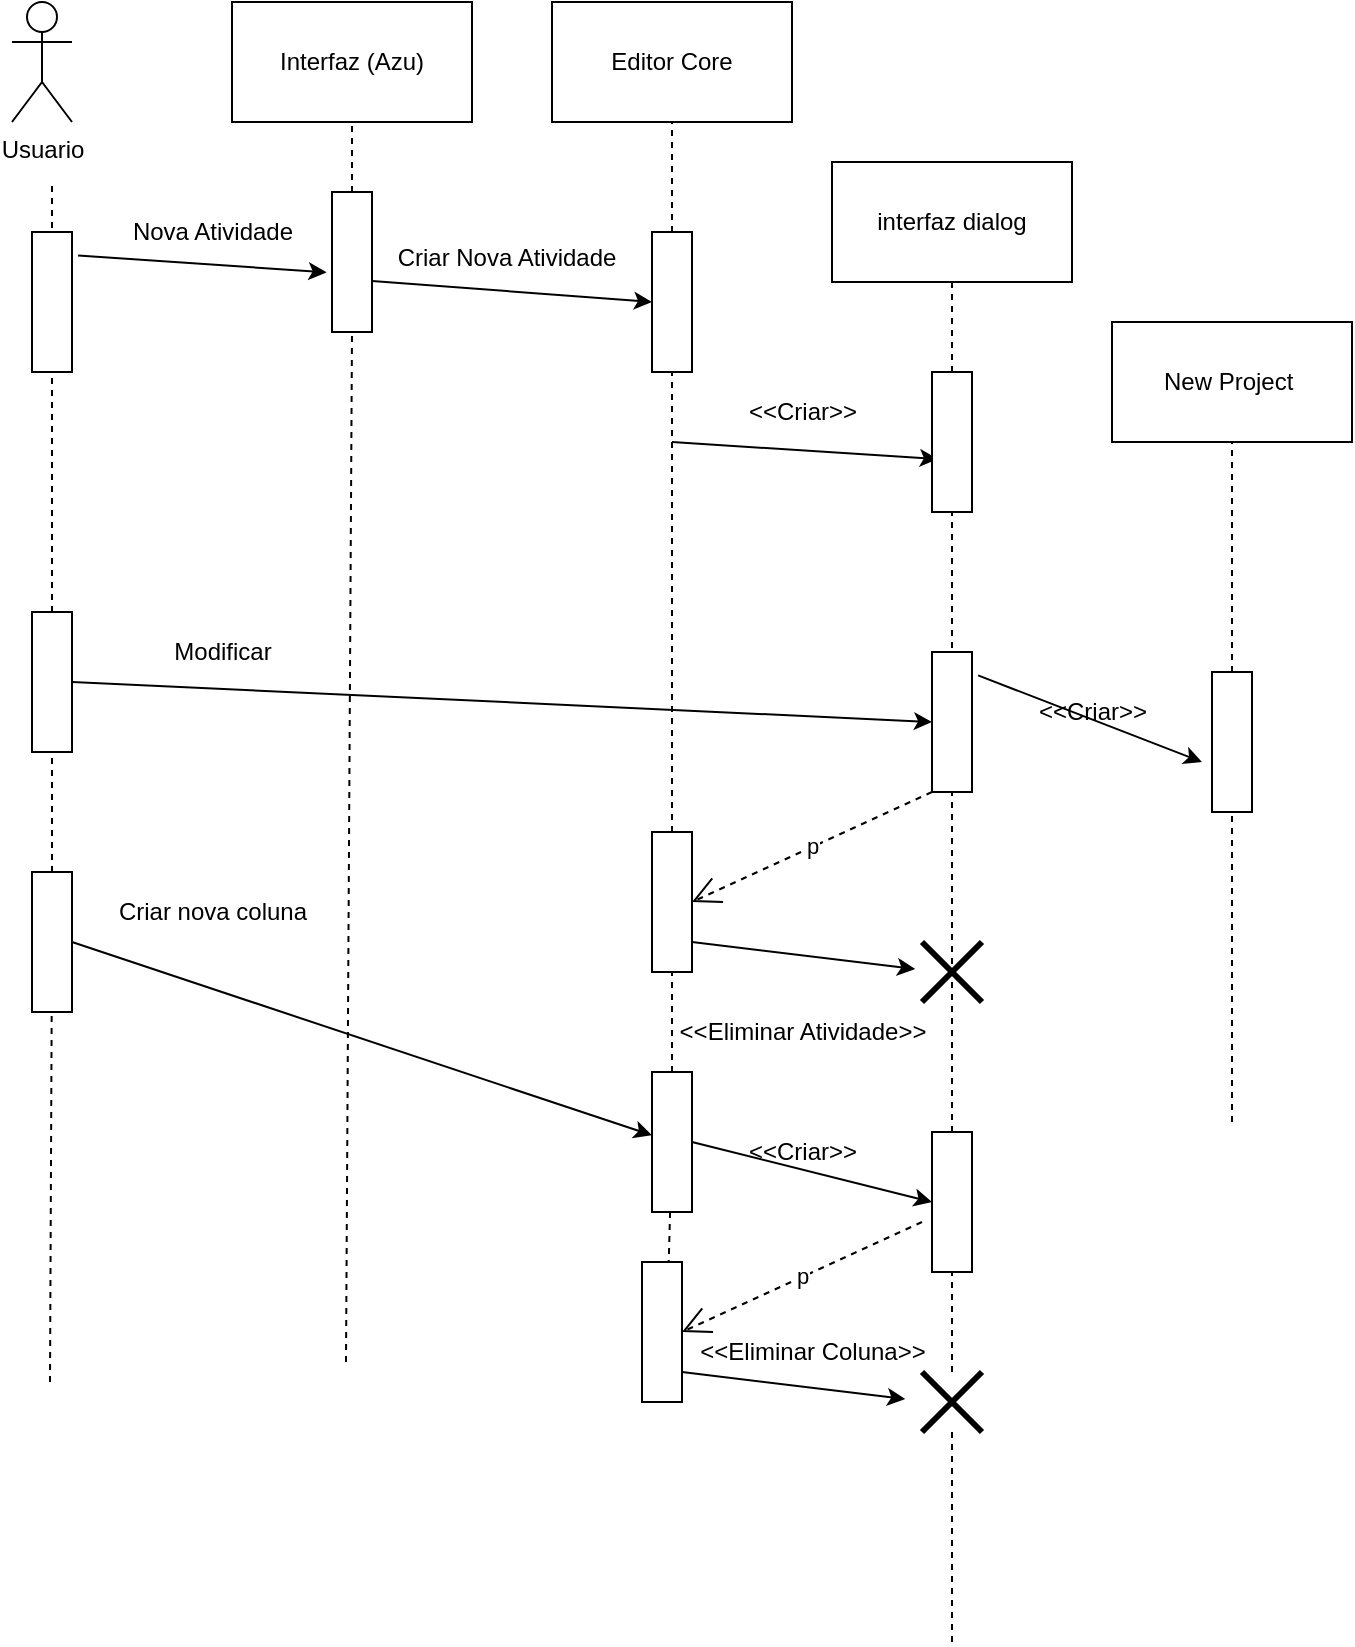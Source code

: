 <mxfile version="21.6.7" type="github">
  <diagram name="Page-1" id="2YBvvXClWsGukQMizWep">
    <mxGraphModel dx="1120" dy="522" grid="1" gridSize="10" guides="1" tooltips="1" connect="1" arrows="1" fold="1" page="1" pageScale="1" pageWidth="850" pageHeight="1100" math="0" shadow="0">
      <root>
        <mxCell id="0" />
        <mxCell id="1" parent="0" />
        <mxCell id="lIjqSCZZXQOpKgnv88Nd-1" value="Usuario" style="shape=umlActor;verticalLabelPosition=bottom;verticalAlign=top;html=1;outlineConnect=0;" vertex="1" parent="1">
          <mxGeometry x="50" y="70" width="30" height="60" as="geometry" />
        </mxCell>
        <mxCell id="lIjqSCZZXQOpKgnv88Nd-2" value="Interfaz (Azu)" style="rounded=0;whiteSpace=wrap;html=1;" vertex="1" parent="1">
          <mxGeometry x="160" y="70" width="120" height="60" as="geometry" />
        </mxCell>
        <mxCell id="lIjqSCZZXQOpKgnv88Nd-3" value="Editor Core" style="rounded=0;whiteSpace=wrap;html=1;" vertex="1" parent="1">
          <mxGeometry x="320" y="70" width="120" height="60" as="geometry" />
        </mxCell>
        <mxCell id="lIjqSCZZXQOpKgnv88Nd-4" value="" style="endArrow=none;dashed=1;html=1;rounded=0;" edge="1" parent="1" source="lIjqSCZZXQOpKgnv88Nd-8">
          <mxGeometry width="50" height="50" relative="1" as="geometry">
            <mxPoint x="70" y="410" as="sourcePoint" />
            <mxPoint x="70" y="160" as="targetPoint" />
          </mxGeometry>
        </mxCell>
        <mxCell id="lIjqSCZZXQOpKgnv88Nd-5" value="" style="endArrow=none;dashed=1;html=1;rounded=0;entryX=0.5;entryY=1;entryDx=0;entryDy=0;" edge="1" parent="1" source="lIjqSCZZXQOpKgnv88Nd-11" target="lIjqSCZZXQOpKgnv88Nd-2">
          <mxGeometry width="50" height="50" relative="1" as="geometry">
            <mxPoint x="219.23" y="410" as="sourcePoint" />
            <mxPoint x="219.23" y="160" as="targetPoint" />
          </mxGeometry>
        </mxCell>
        <mxCell id="lIjqSCZZXQOpKgnv88Nd-6" value="" style="endArrow=none;dashed=1;html=1;rounded=0;entryX=0.5;entryY=1;entryDx=0;entryDy=0;" edge="1" parent="1" source="lIjqSCZZXQOpKgnv88Nd-14" target="lIjqSCZZXQOpKgnv88Nd-3">
          <mxGeometry width="50" height="50" relative="1" as="geometry">
            <mxPoint x="379.23" y="400" as="sourcePoint" />
            <mxPoint x="379.23" y="150" as="targetPoint" />
          </mxGeometry>
        </mxCell>
        <mxCell id="lIjqSCZZXQOpKgnv88Nd-9" value="" style="endArrow=none;dashed=1;html=1;rounded=0;" edge="1" parent="1" source="lIjqSCZZXQOpKgnv88Nd-45" target="lIjqSCZZXQOpKgnv88Nd-8">
          <mxGeometry width="50" height="50" relative="1" as="geometry">
            <mxPoint x="69" y="760" as="sourcePoint" />
            <mxPoint x="70" y="160" as="targetPoint" />
          </mxGeometry>
        </mxCell>
        <mxCell id="lIjqSCZZXQOpKgnv88Nd-8" value="" style="rounded=0;whiteSpace=wrap;html=1;rotation=90;" vertex="1" parent="1">
          <mxGeometry x="35" y="400" width="70" height="20" as="geometry" />
        </mxCell>
        <mxCell id="lIjqSCZZXQOpKgnv88Nd-10" value="" style="rounded=0;whiteSpace=wrap;html=1;rotation=90;" vertex="1" parent="1">
          <mxGeometry x="35" y="210" width="70" height="20" as="geometry" />
        </mxCell>
        <mxCell id="lIjqSCZZXQOpKgnv88Nd-13" value="" style="endArrow=none;dashed=1;html=1;rounded=0;entryX=1;entryY=0.5;entryDx=0;entryDy=0;" edge="1" parent="1" target="lIjqSCZZXQOpKgnv88Nd-11">
          <mxGeometry width="50" height="50" relative="1" as="geometry">
            <mxPoint x="217" y="750" as="sourcePoint" />
            <mxPoint x="220" y="130" as="targetPoint" />
          </mxGeometry>
        </mxCell>
        <mxCell id="lIjqSCZZXQOpKgnv88Nd-11" value="" style="rounded=0;whiteSpace=wrap;html=1;rotation=90;" vertex="1" parent="1">
          <mxGeometry x="185" y="190" width="70" height="20" as="geometry" />
        </mxCell>
        <mxCell id="lIjqSCZZXQOpKgnv88Nd-15" value="" style="endArrow=none;dashed=1;html=1;rounded=0;" edge="1" parent="1" source="lIjqSCZZXQOpKgnv88Nd-28" target="lIjqSCZZXQOpKgnv88Nd-14">
          <mxGeometry width="50" height="50" relative="1" as="geometry">
            <mxPoint x="377" y="750" as="sourcePoint" />
            <mxPoint x="380" y="130" as="targetPoint" />
          </mxGeometry>
        </mxCell>
        <mxCell id="lIjqSCZZXQOpKgnv88Nd-14" value="" style="rounded=0;whiteSpace=wrap;html=1;rotation=90;" vertex="1" parent="1">
          <mxGeometry x="345" y="210" width="70" height="20" as="geometry" />
        </mxCell>
        <mxCell id="lIjqSCZZXQOpKgnv88Nd-16" value="" style="endArrow=classic;html=1;rounded=0;exitX=0.167;exitY=-0.152;exitDx=0;exitDy=0;exitPerimeter=0;entryX=0.574;entryY=1.136;entryDx=0;entryDy=0;entryPerimeter=0;" edge="1" parent="1" source="lIjqSCZZXQOpKgnv88Nd-10" target="lIjqSCZZXQOpKgnv88Nd-11">
          <mxGeometry width="50" height="50" relative="1" as="geometry">
            <mxPoint x="170" y="250" as="sourcePoint" />
            <mxPoint x="220" y="200" as="targetPoint" />
          </mxGeometry>
        </mxCell>
        <mxCell id="lIjqSCZZXQOpKgnv88Nd-17" value="Nova Atividade" style="text;html=1;align=center;verticalAlign=middle;resizable=0;points=[];autosize=1;strokeColor=none;fillColor=none;" vertex="1" parent="1">
          <mxGeometry x="100" y="170" width="100" height="30" as="geometry" />
        </mxCell>
        <mxCell id="lIjqSCZZXQOpKgnv88Nd-18" value="" style="endArrow=classic;html=1;rounded=0;exitX=0.167;exitY=-0.152;exitDx=0;exitDy=0;exitPerimeter=0;entryX=0.5;entryY=1;entryDx=0;entryDy=0;" edge="1" parent="1" target="lIjqSCZZXQOpKgnv88Nd-14">
          <mxGeometry width="50" height="50" relative="1" as="geometry">
            <mxPoint x="230" y="209.5" as="sourcePoint" />
            <mxPoint x="354" y="217.5" as="targetPoint" />
          </mxGeometry>
        </mxCell>
        <mxCell id="lIjqSCZZXQOpKgnv88Nd-19" value="Criar Nova Atividade" style="text;html=1;align=center;verticalAlign=middle;resizable=0;points=[];autosize=1;strokeColor=none;fillColor=none;" vertex="1" parent="1">
          <mxGeometry x="232" y="182.5" width="130" height="30" as="geometry" />
        </mxCell>
        <mxCell id="lIjqSCZZXQOpKgnv88Nd-20" value="" style="endArrow=none;dashed=1;html=1;rounded=0;entryX=0.5;entryY=1;entryDx=0;entryDy=0;" edge="1" source="lIjqSCZZXQOpKgnv88Nd-39" target="lIjqSCZZXQOpKgnv88Nd-22" parent="1">
          <mxGeometry width="50" height="50" relative="1" as="geometry">
            <mxPoint x="660" y="630" as="sourcePoint" />
            <mxPoint x="509.23" y="220" as="targetPoint" />
          </mxGeometry>
        </mxCell>
        <mxCell id="lIjqSCZZXQOpKgnv88Nd-22" value="New Project&amp;nbsp;" style="rounded=0;whiteSpace=wrap;html=1;" vertex="1" parent="1">
          <mxGeometry x="600" y="230" width="120" height="60" as="geometry" />
        </mxCell>
        <mxCell id="lIjqSCZZXQOpKgnv88Nd-23" value="" style="endArrow=classic;html=1;rounded=0;exitX=0.167;exitY=-0.152;exitDx=0;exitDy=0;exitPerimeter=0;entryX=0.622;entryY=0.853;entryDx=0;entryDy=0;entryPerimeter=0;" edge="1" parent="1" target="lIjqSCZZXQOpKgnv88Nd-21">
          <mxGeometry width="50" height="50" relative="1" as="geometry">
            <mxPoint x="380" y="290" as="sourcePoint" />
            <mxPoint x="500" y="300" as="targetPoint" />
          </mxGeometry>
        </mxCell>
        <mxCell id="lIjqSCZZXQOpKgnv88Nd-24" value="&amp;lt;&amp;lt;Criar&amp;gt;&amp;gt;" style="text;html=1;align=center;verticalAlign=middle;resizable=0;points=[];autosize=1;strokeColor=none;fillColor=none;" vertex="1" parent="1">
          <mxGeometry x="405" y="260" width="80" height="30" as="geometry" />
        </mxCell>
        <mxCell id="lIjqSCZZXQOpKgnv88Nd-26" value="" style="endArrow=none;dashed=1;html=1;rounded=0;entryX=1;entryY=0.5;entryDx=0;entryDy=0;" edge="1" parent="1" source="lIjqSCZZXQOpKgnv88Nd-61" target="lIjqSCZZXQOpKgnv88Nd-25">
          <mxGeometry width="50" height="50" relative="1" as="geometry">
            <mxPoint x="519" y="910" as="sourcePoint" />
            <mxPoint x="510" y="200" as="targetPoint" />
          </mxGeometry>
        </mxCell>
        <mxCell id="lIjqSCZZXQOpKgnv88Nd-27" value="" style="endArrow=classic;html=1;rounded=0;exitX=0.5;exitY=0;exitDx=0;exitDy=0;entryX=0.5;entryY=1;entryDx=0;entryDy=0;" edge="1" parent="1" source="lIjqSCZZXQOpKgnv88Nd-8" target="lIjqSCZZXQOpKgnv88Nd-25">
          <mxGeometry width="50" height="50" relative="1" as="geometry">
            <mxPoint x="390" y="300" as="sourcePoint" />
            <mxPoint x="510" y="310" as="targetPoint" />
          </mxGeometry>
        </mxCell>
        <mxCell id="lIjqSCZZXQOpKgnv88Nd-29" value="" style="endArrow=none;dashed=1;html=1;rounded=0;" edge="1" parent="1" source="lIjqSCZZXQOpKgnv88Nd-48" target="lIjqSCZZXQOpKgnv88Nd-28">
          <mxGeometry width="50" height="50" relative="1" as="geometry">
            <mxPoint x="377" y="750" as="sourcePoint" />
            <mxPoint x="380" y="255" as="targetPoint" />
          </mxGeometry>
        </mxCell>
        <mxCell id="lIjqSCZZXQOpKgnv88Nd-28" value="" style="rounded=0;whiteSpace=wrap;html=1;rotation=90;" vertex="1" parent="1">
          <mxGeometry x="345" y="510" width="70" height="20" as="geometry" />
        </mxCell>
        <mxCell id="lIjqSCZZXQOpKgnv88Nd-30" value="p" style="endArrow=open;endSize=12;dashed=1;html=1;rounded=0;exitX=1;exitY=1;exitDx=0;exitDy=0;" edge="1" parent="1" source="lIjqSCZZXQOpKgnv88Nd-25">
          <mxGeometry width="160" relative="1" as="geometry">
            <mxPoint x="320" y="590" as="sourcePoint" />
            <mxPoint x="390" y="520" as="targetPoint" />
          </mxGeometry>
        </mxCell>
        <mxCell id="lIjqSCZZXQOpKgnv88Nd-31" value="" style="endArrow=classic;html=1;rounded=0;exitX=0.5;exitY=0;exitDx=0;exitDy=0;entryX=0.408;entryY=0.919;entryDx=0;entryDy=0;entryPerimeter=0;" edge="1" parent="1">
          <mxGeometry width="50" height="50" relative="1" as="geometry">
            <mxPoint x="390" y="540" as="sourcePoint" />
            <mxPoint x="501.62" y="553.56" as="targetPoint" />
          </mxGeometry>
        </mxCell>
        <mxCell id="lIjqSCZZXQOpKgnv88Nd-35" value="" style="shape=umlDestroy;whiteSpace=wrap;html=1;strokeWidth=3;targetShapes=umlLifeline;" vertex="1" parent="1">
          <mxGeometry x="505" y="540" width="30" height="30" as="geometry" />
        </mxCell>
        <mxCell id="lIjqSCZZXQOpKgnv88Nd-36" value="&amp;lt;&amp;lt;Eliminar Atividade&amp;gt;&amp;gt;" style="text;html=1;align=center;verticalAlign=middle;resizable=0;points=[];autosize=1;strokeColor=none;fillColor=none;" vertex="1" parent="1">
          <mxGeometry x="370" y="570" width="150" height="30" as="geometry" />
        </mxCell>
        <mxCell id="lIjqSCZZXQOpKgnv88Nd-37" value="interfaz dialog&lt;br&gt;" style="rounded=0;whiteSpace=wrap;html=1;" vertex="1" parent="1">
          <mxGeometry x="460" y="150" width="120" height="60" as="geometry" />
        </mxCell>
        <mxCell id="lIjqSCZZXQOpKgnv88Nd-38" value="" style="endArrow=none;dashed=1;html=1;rounded=0;entryX=0.5;entryY=1;entryDx=0;entryDy=0;" edge="1" target="lIjqSCZZXQOpKgnv88Nd-37" parent="1" source="lIjqSCZZXQOpKgnv88Nd-21">
          <mxGeometry width="50" height="50" relative="1" as="geometry">
            <mxPoint x="520" y="405" as="sourcePoint" />
            <mxPoint x="519.23" y="230" as="targetPoint" />
            <Array as="points" />
          </mxGeometry>
        </mxCell>
        <mxCell id="lIjqSCZZXQOpKgnv88Nd-41" value="" style="endArrow=none;dashed=1;html=1;rounded=0;entryX=1;entryY=0.5;entryDx=0;entryDy=0;" edge="1" parent="1" target="lIjqSCZZXQOpKgnv88Nd-39">
          <mxGeometry width="50" height="50" relative="1" as="geometry">
            <mxPoint x="660" y="630" as="sourcePoint" />
            <mxPoint x="660" y="290" as="targetPoint" />
          </mxGeometry>
        </mxCell>
        <mxCell id="lIjqSCZZXQOpKgnv88Nd-39" value="" style="rounded=0;whiteSpace=wrap;html=1;rotation=90;" vertex="1" parent="1">
          <mxGeometry x="625" y="430" width="70" height="20" as="geometry" />
        </mxCell>
        <mxCell id="lIjqSCZZXQOpKgnv88Nd-42" value="&amp;lt;&amp;lt;Criar&amp;gt;&amp;gt;" style="text;html=1;align=center;verticalAlign=middle;resizable=0;points=[];autosize=1;strokeColor=none;fillColor=none;" vertex="1" parent="1">
          <mxGeometry x="550" y="410" width="80" height="30" as="geometry" />
        </mxCell>
        <mxCell id="lIjqSCZZXQOpKgnv88Nd-43" value="" style="endArrow=classic;html=1;rounded=0;exitX=0.167;exitY=-0.152;exitDx=0;exitDy=0;exitPerimeter=0;" edge="1" parent="1" source="lIjqSCZZXQOpKgnv88Nd-25">
          <mxGeometry width="50" height="50" relative="1" as="geometry">
            <mxPoint x="525" y="440" as="sourcePoint" />
            <mxPoint x="645" y="450" as="targetPoint" />
          </mxGeometry>
        </mxCell>
        <mxCell id="lIjqSCZZXQOpKgnv88Nd-44" value="Modificar" style="text;html=1;align=center;verticalAlign=middle;resizable=0;points=[];autosize=1;strokeColor=none;fillColor=none;" vertex="1" parent="1">
          <mxGeometry x="120" y="380" width="70" height="30" as="geometry" />
        </mxCell>
        <mxCell id="lIjqSCZZXQOpKgnv88Nd-46" value="" style="endArrow=none;dashed=1;html=1;rounded=0;" edge="1" parent="1" target="lIjqSCZZXQOpKgnv88Nd-45">
          <mxGeometry width="50" height="50" relative="1" as="geometry">
            <mxPoint x="69" y="760" as="sourcePoint" />
            <mxPoint x="70" y="445" as="targetPoint" />
          </mxGeometry>
        </mxCell>
        <mxCell id="lIjqSCZZXQOpKgnv88Nd-45" value="" style="rounded=0;whiteSpace=wrap;html=1;rotation=90;" vertex="1" parent="1">
          <mxGeometry x="35" y="530" width="70" height="20" as="geometry" />
        </mxCell>
        <mxCell id="lIjqSCZZXQOpKgnv88Nd-49" value="" style="endArrow=classic;html=1;rounded=0;exitX=0.5;exitY=0;exitDx=0;exitDy=0;" edge="1" parent="1" source="lIjqSCZZXQOpKgnv88Nd-45" target="lIjqSCZZXQOpKgnv88Nd-48">
          <mxGeometry width="50" height="50" relative="1" as="geometry">
            <mxPoint x="80" y="540" as="sourcePoint" />
            <mxPoint x="220" y="560" as="targetPoint" />
            <Array as="points" />
          </mxGeometry>
        </mxCell>
        <mxCell id="lIjqSCZZXQOpKgnv88Nd-51" value="Criar nova coluna" style="text;html=1;align=center;verticalAlign=middle;resizable=0;points=[];autosize=1;strokeColor=none;fillColor=none;" vertex="1" parent="1">
          <mxGeometry x="90" y="510" width="120" height="30" as="geometry" />
        </mxCell>
        <mxCell id="lIjqSCZZXQOpKgnv88Nd-52" value="" style="endArrow=none;dashed=1;html=1;rounded=0;" edge="1" parent="1" target="lIjqSCZZXQOpKgnv88Nd-48">
          <mxGeometry width="50" height="50" relative="1" as="geometry">
            <mxPoint x="377" y="750" as="sourcePoint" />
            <mxPoint x="380" y="555" as="targetPoint" />
          </mxGeometry>
        </mxCell>
        <mxCell id="lIjqSCZZXQOpKgnv88Nd-48" value="" style="rounded=0;whiteSpace=wrap;html=1;rotation=90;" vertex="1" parent="1">
          <mxGeometry x="345" y="630" width="70" height="20" as="geometry" />
        </mxCell>
        <mxCell id="lIjqSCZZXQOpKgnv88Nd-57" value="&amp;lt;&amp;lt;Criar&amp;gt;&amp;gt;" style="text;html=1;align=center;verticalAlign=middle;resizable=0;points=[];autosize=1;strokeColor=none;fillColor=none;" vertex="1" parent="1">
          <mxGeometry x="405" y="630" width="80" height="30" as="geometry" />
        </mxCell>
        <mxCell id="lIjqSCZZXQOpKgnv88Nd-59" value="" style="endArrow=none;dashed=1;html=1;rounded=0;entryX=0.5;entryY=1;entryDx=0;entryDy=0;" edge="1" parent="1" target="lIjqSCZZXQOpKgnv88Nd-21">
          <mxGeometry width="50" height="50" relative="1" as="geometry">
            <mxPoint x="520" y="405" as="sourcePoint" />
            <mxPoint x="520" y="210" as="targetPoint" />
            <Array as="points">
              <mxPoint x="520" y="300" />
            </Array>
          </mxGeometry>
        </mxCell>
        <mxCell id="lIjqSCZZXQOpKgnv88Nd-21" value="" style="rounded=0;whiteSpace=wrap;html=1;rotation=90;" vertex="1" parent="1">
          <mxGeometry x="485" y="280" width="70" height="20" as="geometry" />
        </mxCell>
        <mxCell id="lIjqSCZZXQOpKgnv88Nd-60" value="" style="endArrow=classic;html=1;rounded=0;exitX=0.167;exitY=-0.152;exitDx=0;exitDy=0;exitPerimeter=0;" edge="1" parent="1" target="lIjqSCZZXQOpKgnv88Nd-25">
          <mxGeometry width="50" height="50" relative="1" as="geometry">
            <mxPoint x="525" y="440" as="sourcePoint" />
            <mxPoint x="645" y="450" as="targetPoint" />
          </mxGeometry>
        </mxCell>
        <mxCell id="lIjqSCZZXQOpKgnv88Nd-25" value="" style="rounded=0;whiteSpace=wrap;html=1;rotation=90;" vertex="1" parent="1">
          <mxGeometry x="485" y="420" width="70" height="20" as="geometry" />
        </mxCell>
        <mxCell id="lIjqSCZZXQOpKgnv88Nd-62" value="" style="endArrow=none;dashed=1;html=1;rounded=0;entryX=1;entryY=0.5;entryDx=0;entryDy=0;" edge="1" parent="1" source="lIjqSCZZXQOpKgnv88Nd-67" target="lIjqSCZZXQOpKgnv88Nd-61">
          <mxGeometry width="50" height="50" relative="1" as="geometry">
            <mxPoint x="519" y="910" as="sourcePoint" />
            <mxPoint x="520" y="465" as="targetPoint" />
          </mxGeometry>
        </mxCell>
        <mxCell id="lIjqSCZZXQOpKgnv88Nd-61" value="" style="rounded=0;whiteSpace=wrap;html=1;rotation=90;" vertex="1" parent="1">
          <mxGeometry x="485" y="660" width="70" height="20" as="geometry" />
        </mxCell>
        <mxCell id="lIjqSCZZXQOpKgnv88Nd-63" value="" style="endArrow=classic;html=1;rounded=0;exitX=0.5;exitY=0;exitDx=0;exitDy=0;entryX=0.5;entryY=1;entryDx=0;entryDy=0;" edge="1" parent="1" target="lIjqSCZZXQOpKgnv88Nd-61">
          <mxGeometry width="50" height="50" relative="1" as="geometry">
            <mxPoint x="390" y="640" as="sourcePoint" />
            <mxPoint x="820" y="660" as="targetPoint" />
          </mxGeometry>
        </mxCell>
        <mxCell id="lIjqSCZZXQOpKgnv88Nd-64" value="p" style="endArrow=open;endSize=12;dashed=1;html=1;rounded=0;exitX=1;exitY=1;exitDx=0;exitDy=0;" edge="1" parent="1">
          <mxGeometry width="160" relative="1" as="geometry">
            <mxPoint x="505" y="680" as="sourcePoint" />
            <mxPoint x="385" y="735" as="targetPoint" />
          </mxGeometry>
        </mxCell>
        <mxCell id="lIjqSCZZXQOpKgnv88Nd-65" value="" style="rounded=0;whiteSpace=wrap;html=1;rotation=90;" vertex="1" parent="1">
          <mxGeometry x="340" y="725" width="70" height="20" as="geometry" />
        </mxCell>
        <mxCell id="lIjqSCZZXQOpKgnv88Nd-66" value="" style="endArrow=classic;html=1;rounded=0;exitX=0.5;exitY=0;exitDx=0;exitDy=0;entryX=0.408;entryY=0.919;entryDx=0;entryDy=0;entryPerimeter=0;" edge="1" parent="1">
          <mxGeometry width="50" height="50" relative="1" as="geometry">
            <mxPoint x="385" y="755" as="sourcePoint" />
            <mxPoint x="496.62" y="768.56" as="targetPoint" />
          </mxGeometry>
        </mxCell>
        <mxCell id="lIjqSCZZXQOpKgnv88Nd-68" value="" style="endArrow=none;dashed=1;html=1;rounded=0;" edge="1" parent="1" target="lIjqSCZZXQOpKgnv88Nd-67">
          <mxGeometry width="50" height="50" relative="1" as="geometry">
            <mxPoint x="520" y="890" as="sourcePoint" />
            <mxPoint x="520" y="790" as="targetPoint" />
          </mxGeometry>
        </mxCell>
        <mxCell id="lIjqSCZZXQOpKgnv88Nd-67" value="" style="shape=umlDestroy;whiteSpace=wrap;html=1;strokeWidth=3;targetShapes=umlLifeline;" vertex="1" parent="1">
          <mxGeometry x="505" y="755" width="30" height="30" as="geometry" />
        </mxCell>
        <mxCell id="lIjqSCZZXQOpKgnv88Nd-69" value="&amp;lt;&amp;lt;Eliminar Coluna&amp;gt;&amp;gt;" style="text;html=1;align=center;verticalAlign=middle;resizable=0;points=[];autosize=1;strokeColor=none;fillColor=none;" vertex="1" parent="1">
          <mxGeometry x="380" y="730" width="140" height="30" as="geometry" />
        </mxCell>
      </root>
    </mxGraphModel>
  </diagram>
</mxfile>
